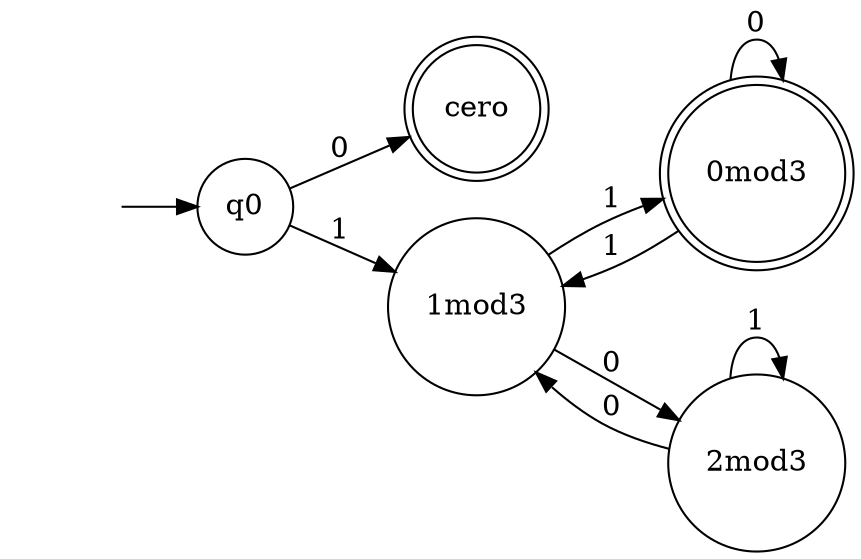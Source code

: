 digraph DFA {
	rankdir=LR;
	node [ shape = none ]; "";
	node [shape = doublecircle]; "cero"
	node [shape = doublecircle]; "0mod3"
	node [shape = circle];
	"" -> "q0";
	"q0" -> "cero" [ label = "0"];
	"q0" -> "1mod3" [ label = "1"];
	"1mod3" -> "2mod3" [ label = "0"];
	"1mod3" -> "0mod3" [ label = "1"];
	"2mod3" -> "1mod3" [ label = "0"];
	"2mod3" -> "2mod3" [ label = "1"];
	"0mod3" -> "0mod3" [ label = "0"];
	"0mod3" -> "1mod3" [ label = "1"];
}